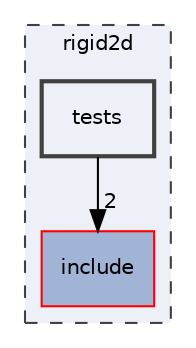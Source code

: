 digraph "rigid2d/tests"
{
 // LATEX_PDF_SIZE
  edge [fontname="Helvetica",fontsize="10",labelfontname="Helvetica",labelfontsize="10"];
  node [fontname="Helvetica",fontsize="10",shape=record];
  compound=true
  subgraph clusterdir_d09810d5115b48fcdca4443ac0f353e3 {
    graph [ bgcolor="#edf0f7", pencolor="grey25", style="filled,dashed,", label="rigid2d", fontname="Helvetica", fontsize="10", URL="dir_d09810d5115b48fcdca4443ac0f353e3.html"]
  dir_f37c86df319380eba1ba52a2294a08f0 [shape=box, label="include", style="filled,", fillcolor="#a2b4d6", color="red", URL="dir_f37c86df319380eba1ba52a2294a08f0.html"];
  dir_d65b6ece2c95b0325b72fe5a240ec408 [shape=box, label="tests", style="filled,bold,", fillcolor="#edf0f7", color="grey25", URL="dir_d65b6ece2c95b0325b72fe5a240ec408.html"];
  }
  dir_d65b6ece2c95b0325b72fe5a240ec408->dir_f37c86df319380eba1ba52a2294a08f0 [headlabel="2", labeldistance=1.5 headhref="dir_000015_000001.html"];
}
